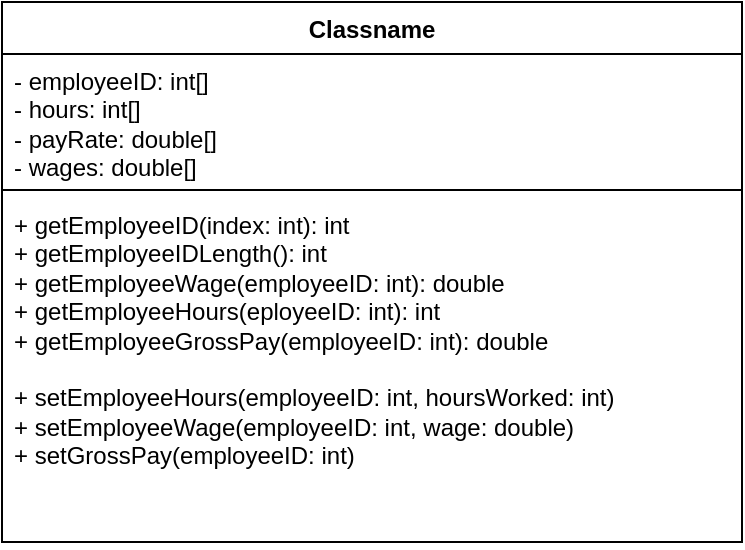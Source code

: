 <mxfile version="24.6.5" type="github">
  <diagram name="Page-1" id="35ZLZ_sFQuxcxLtexmRZ">
    <mxGraphModel dx="351" dy="678" grid="1" gridSize="10" guides="1" tooltips="1" connect="1" arrows="1" fold="1" page="0" pageScale="1" pageWidth="827" pageHeight="1169" math="0" shadow="0">
      <root>
        <mxCell id="0" />
        <mxCell id="1" parent="0" />
        <mxCell id="HLrQwmdhktpu1qKYuhY9-1" value="Classname" style="swimlane;fontStyle=1;align=center;verticalAlign=top;childLayout=stackLayout;horizontal=1;startSize=26;horizontalStack=0;resizeParent=1;resizeParentMax=0;resizeLast=0;collapsible=1;marginBottom=0;whiteSpace=wrap;html=1;" vertex="1" parent="1">
          <mxGeometry x="120" y="240" width="370" height="270" as="geometry" />
        </mxCell>
        <mxCell id="HLrQwmdhktpu1qKYuhY9-2" value="&lt;div&gt;- employeeID: int[]&lt;/div&gt;&lt;div&gt;- hours: int[]&lt;/div&gt;&lt;div&gt;- payRate: double[]&lt;br&gt;&lt;/div&gt;&lt;div&gt;- wages: double[]&lt;br&gt;&lt;/div&gt;" style="text;strokeColor=none;fillColor=none;align=left;verticalAlign=top;spacingLeft=4;spacingRight=4;overflow=hidden;rotatable=0;points=[[0,0.5],[1,0.5]];portConstraint=eastwest;whiteSpace=wrap;html=1;" vertex="1" parent="HLrQwmdhktpu1qKYuhY9-1">
          <mxGeometry y="26" width="370" height="64" as="geometry" />
        </mxCell>
        <mxCell id="HLrQwmdhktpu1qKYuhY9-3" value="" style="line;strokeWidth=1;fillColor=none;align=left;verticalAlign=middle;spacingTop=-1;spacingLeft=3;spacingRight=3;rotatable=0;labelPosition=right;points=[];portConstraint=eastwest;strokeColor=inherit;" vertex="1" parent="HLrQwmdhktpu1qKYuhY9-1">
          <mxGeometry y="90" width="370" height="8" as="geometry" />
        </mxCell>
        <mxCell id="HLrQwmdhktpu1qKYuhY9-4" value="&lt;div&gt;+ getEmployeeID(index: int): int&lt;/div&gt;&lt;div&gt;+ getEmployeeIDLength(): int&lt;/div&gt;&lt;div&gt;+ getEmployeeWage(employeeID: int): double&lt;br&gt;&lt;/div&gt;&lt;div&gt;+ getEmployeeHours(eployeeID: int): int&lt;/div&gt;&lt;div&gt;+ getEmployeeGrossPay(employeeID: int): double&lt;br&gt;&lt;/div&gt;&lt;div&gt;&lt;br&gt;&lt;/div&gt;&lt;div&gt;+ setEmployeeHours(employeeID: int, hoursWorked: int)&lt;/div&gt;&lt;div&gt;+ setEmployeeWage(employeeID: int, wage: double)&lt;/div&gt;&lt;div&gt;+ setGrossPay(employeeID: int)&lt;br&gt;&lt;/div&gt;" style="text;strokeColor=none;fillColor=none;align=left;verticalAlign=top;spacingLeft=4;spacingRight=4;overflow=hidden;rotatable=0;points=[[0,0.5],[1,0.5]];portConstraint=eastwest;whiteSpace=wrap;html=1;" vertex="1" parent="HLrQwmdhktpu1qKYuhY9-1">
          <mxGeometry y="98" width="370" height="172" as="geometry" />
        </mxCell>
      </root>
    </mxGraphModel>
  </diagram>
</mxfile>
